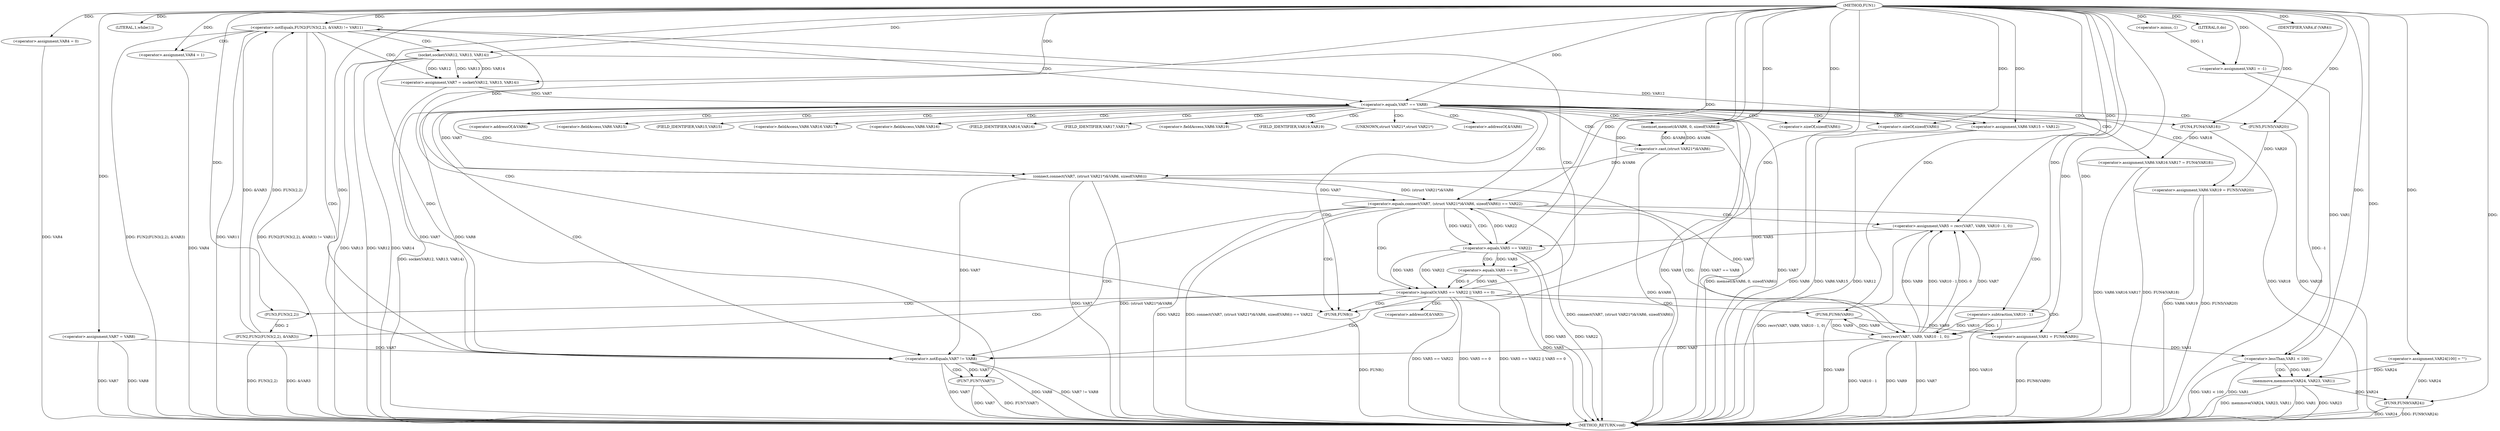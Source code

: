 digraph FUN1 {  
"1000100" [label = "(METHOD,FUN1)" ]
"1000242" [label = "(METHOD_RETURN,void)" ]
"1000103" [label = "(<operator>.assignment,VAR1 = -1)" ]
"1000105" [label = "(<operator>.minus,-1)" ]
"1000108" [label = "(LITERAL,1,while(1))" ]
"1000113" [label = "(<operator>.assignment,VAR4 = 0)" ]
"1000119" [label = "(<operator>.assignment,VAR7 = VAR8)" ]
"1000126" [label = "(<operator>.notEquals,FUN2(FUN3(2,2), &VAR3) != VAR11)" ]
"1000127" [label = "(FUN2,FUN2(FUN3(2,2), &VAR3))" ]
"1000128" [label = "(FUN3,FUN3(2,2))" ]
"1000136" [label = "(<operator>.assignment,VAR4 = 1)" ]
"1000139" [label = "(<operator>.assignment,VAR7 = socket(VAR12, VAR13, VAR14))" ]
"1000141" [label = "(socket,socket(VAR12, VAR13, VAR14))" ]
"1000146" [label = "(<operator>.equals,VAR7 == VAR8)" ]
"1000151" [label = "(memset,memset(&VAR6, 0, sizeof(VAR6)))" ]
"1000155" [label = "(<operator>.sizeOf,sizeof(VAR6))" ]
"1000157" [label = "(<operator>.assignment,VAR6.VAR15 = VAR12)" ]
"1000162" [label = "(<operator>.assignment,VAR6.VAR16.VAR17 = FUN4(VAR18))" ]
"1000168" [label = "(FUN4,FUN4(VAR18))" ]
"1000170" [label = "(<operator>.assignment,VAR6.VAR19 = FUN5(VAR20))" ]
"1000174" [label = "(FUN5,FUN5(VAR20))" ]
"1000177" [label = "(<operator>.equals,connect(VAR7, (struct VAR21*)&VAR6, sizeof(VAR6)) == VAR22)" ]
"1000178" [label = "(connect,connect(VAR7, (struct VAR21*)&VAR6, sizeof(VAR6)))" ]
"1000180" [label = "(<operator>.cast,(struct VAR21*)&VAR6)" ]
"1000184" [label = "(<operator>.sizeOf,sizeof(VAR6))" ]
"1000189" [label = "(<operator>.assignment,VAR5 = recv(VAR7, VAR9, VAR10 - 1, 0))" ]
"1000191" [label = "(recv,recv(VAR7, VAR9, VAR10 - 1, 0))" ]
"1000194" [label = "(<operator>.subtraction,VAR10 - 1)" ]
"1000199" [label = "(<operator>.logicalOr,VAR5 == VAR22 || VAR5 == 0)" ]
"1000200" [label = "(<operator>.equals,VAR5 == VAR22)" ]
"1000203" [label = "(<operator>.equals,VAR5 == 0)" ]
"1000208" [label = "(<operator>.assignment,VAR1 = FUN6(VAR9))" ]
"1000210" [label = "(FUN6,FUN6(VAR9))" ]
"1000212" [label = "(LITERAL,0,do)" ]
"1000214" [label = "(<operator>.notEquals,VAR7 != VAR8)" ]
"1000218" [label = "(FUN7,FUN7(VAR7))" ]
"1000221" [label = "(IDENTIFIER,VAR4,if (VAR4))" ]
"1000223" [label = "(FUN8,FUN8())" ]
"1000228" [label = "(<operator>.assignment,VAR24[100] = \"\")" ]
"1000232" [label = "(<operator>.lessThan,VAR1 < 100)" ]
"1000236" [label = "(memmove,memmove(VAR24, VAR23, VAR1))" ]
"1000240" [label = "(FUN9,FUN9(VAR24))" ]
"1000131" [label = "(<operator>.addressOf,&VAR3)" ]
"1000152" [label = "(<operator>.addressOf,&VAR6)" ]
"1000158" [label = "(<operator>.fieldAccess,VAR6.VAR15)" ]
"1000160" [label = "(FIELD_IDENTIFIER,VAR15,VAR15)" ]
"1000163" [label = "(<operator>.fieldAccess,VAR6.VAR16.VAR17)" ]
"1000164" [label = "(<operator>.fieldAccess,VAR6.VAR16)" ]
"1000166" [label = "(FIELD_IDENTIFIER,VAR16,VAR16)" ]
"1000167" [label = "(FIELD_IDENTIFIER,VAR17,VAR17)" ]
"1000171" [label = "(<operator>.fieldAccess,VAR6.VAR19)" ]
"1000173" [label = "(FIELD_IDENTIFIER,VAR19,VAR19)" ]
"1000181" [label = "(UNKNOWN,struct VAR21*,struct VAR21*)" ]
"1000182" [label = "(<operator>.addressOf,&VAR6)" ]
  "1000141" -> "1000242"  [ label = "DDG: VAR12"] 
  "1000223" -> "1000242"  [ label = "DDG: FUN8()"] 
  "1000184" -> "1000242"  [ label = "DDG: VAR6"] 
  "1000168" -> "1000242"  [ label = "DDG: VAR18"] 
  "1000178" -> "1000242"  [ label = "DDG: VAR7"] 
  "1000126" -> "1000242"  [ label = "DDG: FUN2(FUN3(2,2), &VAR3)"] 
  "1000126" -> "1000242"  [ label = "DDG: VAR11"] 
  "1000127" -> "1000242"  [ label = "DDG: FUN3(2,2)"] 
  "1000180" -> "1000242"  [ label = "DDG: &VAR6"] 
  "1000177" -> "1000242"  [ label = "DDG: connect(VAR7, (struct VAR21*)&VAR6, sizeof(VAR6))"] 
  "1000162" -> "1000242"  [ label = "DDG: FUN4(VAR18)"] 
  "1000177" -> "1000242"  [ label = "DDG: VAR22"] 
  "1000126" -> "1000242"  [ label = "DDG: FUN2(FUN3(2,2), &VAR3) != VAR11"] 
  "1000191" -> "1000242"  [ label = "DDG: VAR10 - 1"] 
  "1000200" -> "1000242"  [ label = "DDG: VAR5"] 
  "1000208" -> "1000242"  [ label = "DDG: FUN6(VAR9)"] 
  "1000236" -> "1000242"  [ label = "DDG: memmove(VAR24, VAR23, VAR1)"] 
  "1000151" -> "1000242"  [ label = "DDG: memset(&VAR6, 0, sizeof(VAR6))"] 
  "1000236" -> "1000242"  [ label = "DDG: VAR1"] 
  "1000232" -> "1000242"  [ label = "DDG: VAR1"] 
  "1000199" -> "1000242"  [ label = "DDG: VAR5 == VAR22"] 
  "1000214" -> "1000242"  [ label = "DDG: VAR8"] 
  "1000103" -> "1000242"  [ label = "DDG: -1"] 
  "1000218" -> "1000242"  [ label = "DDG: VAR7"] 
  "1000240" -> "1000242"  [ label = "DDG: FUN9(VAR24)"] 
  "1000214" -> "1000242"  [ label = "DDG: VAR7 != VAR8"] 
  "1000236" -> "1000242"  [ label = "DDG: VAR23"] 
  "1000113" -> "1000242"  [ label = "DDG: VAR4"] 
  "1000139" -> "1000242"  [ label = "DDG: socket(VAR12, VAR13, VAR14)"] 
  "1000194" -> "1000242"  [ label = "DDG: VAR10"] 
  "1000141" -> "1000242"  [ label = "DDG: VAR14"] 
  "1000157" -> "1000242"  [ label = "DDG: VAR6.VAR15"] 
  "1000189" -> "1000242"  [ label = "DDG: recv(VAR7, VAR9, VAR10 - 1, 0)"] 
  "1000119" -> "1000242"  [ label = "DDG: VAR8"] 
  "1000178" -> "1000242"  [ label = "DDG: (struct VAR21*)&VAR6"] 
  "1000218" -> "1000242"  [ label = "DDG: FUN7(VAR7)"] 
  "1000199" -> "1000242"  [ label = "DDG: VAR5 == 0"] 
  "1000146" -> "1000242"  [ label = "DDG: VAR8"] 
  "1000199" -> "1000242"  [ label = "DDG: VAR5 == VAR22 || VAR5 == 0"] 
  "1000232" -> "1000242"  [ label = "DDG: VAR1 < 100"] 
  "1000191" -> "1000242"  [ label = "DDG: VAR9"] 
  "1000210" -> "1000242"  [ label = "DDG: VAR9"] 
  "1000119" -> "1000242"  [ label = "DDG: VAR7"] 
  "1000141" -> "1000242"  [ label = "DDG: VAR13"] 
  "1000170" -> "1000242"  [ label = "DDG: VAR6.VAR19"] 
  "1000214" -> "1000242"  [ label = "DDG: VAR7"] 
  "1000177" -> "1000242"  [ label = "DDG: connect(VAR7, (struct VAR21*)&VAR6, sizeof(VAR6)) == VAR22"] 
  "1000162" -> "1000242"  [ label = "DDG: VAR6.VAR16.VAR17"] 
  "1000146" -> "1000242"  [ label = "DDG: VAR7 == VAR8"] 
  "1000240" -> "1000242"  [ label = "DDG: VAR24"] 
  "1000146" -> "1000242"  [ label = "DDG: VAR7"] 
  "1000157" -> "1000242"  [ label = "DDG: VAR12"] 
  "1000191" -> "1000242"  [ label = "DDG: VAR7"] 
  "1000170" -> "1000242"  [ label = "DDG: FUN5(VAR20)"] 
  "1000136" -> "1000242"  [ label = "DDG: VAR4"] 
  "1000174" -> "1000242"  [ label = "DDG: VAR20"] 
  "1000203" -> "1000242"  [ label = "DDG: VAR5"] 
  "1000127" -> "1000242"  [ label = "DDG: &VAR3"] 
  "1000200" -> "1000242"  [ label = "DDG: VAR22"] 
  "1000105" -> "1000103"  [ label = "DDG: 1"] 
  "1000100" -> "1000103"  [ label = "DDG: "] 
  "1000100" -> "1000105"  [ label = "DDG: "] 
  "1000100" -> "1000108"  [ label = "DDG: "] 
  "1000100" -> "1000113"  [ label = "DDG: "] 
  "1000100" -> "1000119"  [ label = "DDG: "] 
  "1000127" -> "1000126"  [ label = "DDG: FUN3(2,2)"] 
  "1000127" -> "1000126"  [ label = "DDG: &VAR3"] 
  "1000128" -> "1000127"  [ label = "DDG: 2"] 
  "1000100" -> "1000128"  [ label = "DDG: "] 
  "1000100" -> "1000126"  [ label = "DDG: "] 
  "1000100" -> "1000136"  [ label = "DDG: "] 
  "1000141" -> "1000139"  [ label = "DDG: VAR12"] 
  "1000141" -> "1000139"  [ label = "DDG: VAR13"] 
  "1000141" -> "1000139"  [ label = "DDG: VAR14"] 
  "1000100" -> "1000139"  [ label = "DDG: "] 
  "1000100" -> "1000141"  [ label = "DDG: "] 
  "1000139" -> "1000146"  [ label = "DDG: VAR7"] 
  "1000100" -> "1000146"  [ label = "DDG: "] 
  "1000180" -> "1000151"  [ label = "DDG: &VAR6"] 
  "1000100" -> "1000151"  [ label = "DDG: "] 
  "1000100" -> "1000155"  [ label = "DDG: "] 
  "1000141" -> "1000157"  [ label = "DDG: VAR12"] 
  "1000100" -> "1000157"  [ label = "DDG: "] 
  "1000168" -> "1000162"  [ label = "DDG: VAR18"] 
  "1000100" -> "1000168"  [ label = "DDG: "] 
  "1000174" -> "1000170"  [ label = "DDG: VAR20"] 
  "1000100" -> "1000174"  [ label = "DDG: "] 
  "1000178" -> "1000177"  [ label = "DDG: VAR7"] 
  "1000178" -> "1000177"  [ label = "DDG: (struct VAR21*)&VAR6"] 
  "1000146" -> "1000178"  [ label = "DDG: VAR7"] 
  "1000100" -> "1000178"  [ label = "DDG: "] 
  "1000180" -> "1000178"  [ label = "DDG: &VAR6"] 
  "1000151" -> "1000180"  [ label = "DDG: &VAR6"] 
  "1000100" -> "1000184"  [ label = "DDG: "] 
  "1000200" -> "1000177"  [ label = "DDG: VAR22"] 
  "1000100" -> "1000177"  [ label = "DDG: "] 
  "1000191" -> "1000189"  [ label = "DDG: VAR7"] 
  "1000191" -> "1000189"  [ label = "DDG: VAR9"] 
  "1000191" -> "1000189"  [ label = "DDG: VAR10 - 1"] 
  "1000191" -> "1000189"  [ label = "DDG: 0"] 
  "1000100" -> "1000189"  [ label = "DDG: "] 
  "1000178" -> "1000191"  [ label = "DDG: VAR7"] 
  "1000100" -> "1000191"  [ label = "DDG: "] 
  "1000210" -> "1000191"  [ label = "DDG: VAR9"] 
  "1000194" -> "1000191"  [ label = "DDG: VAR10"] 
  "1000194" -> "1000191"  [ label = "DDG: 1"] 
  "1000100" -> "1000194"  [ label = "DDG: "] 
  "1000200" -> "1000199"  [ label = "DDG: VAR5"] 
  "1000200" -> "1000199"  [ label = "DDG: VAR22"] 
  "1000189" -> "1000200"  [ label = "DDG: VAR5"] 
  "1000100" -> "1000200"  [ label = "DDG: "] 
  "1000177" -> "1000200"  [ label = "DDG: VAR22"] 
  "1000203" -> "1000199"  [ label = "DDG: VAR5"] 
  "1000203" -> "1000199"  [ label = "DDG: 0"] 
  "1000200" -> "1000203"  [ label = "DDG: VAR5"] 
  "1000100" -> "1000203"  [ label = "DDG: "] 
  "1000210" -> "1000208"  [ label = "DDG: VAR9"] 
  "1000100" -> "1000208"  [ label = "DDG: "] 
  "1000191" -> "1000210"  [ label = "DDG: VAR9"] 
  "1000100" -> "1000210"  [ label = "DDG: "] 
  "1000100" -> "1000212"  [ label = "DDG: "] 
  "1000178" -> "1000214"  [ label = "DDG: VAR7"] 
  "1000119" -> "1000214"  [ label = "DDG: VAR7"] 
  "1000146" -> "1000214"  [ label = "DDG: VAR7"] 
  "1000191" -> "1000214"  [ label = "DDG: VAR7"] 
  "1000100" -> "1000214"  [ label = "DDG: "] 
  "1000146" -> "1000214"  [ label = "DDG: VAR8"] 
  "1000214" -> "1000218"  [ label = "DDG: VAR7"] 
  "1000100" -> "1000218"  [ label = "DDG: "] 
  "1000100" -> "1000221"  [ label = "DDG: "] 
  "1000100" -> "1000223"  [ label = "DDG: "] 
  "1000100" -> "1000228"  [ label = "DDG: "] 
  "1000208" -> "1000232"  [ label = "DDG: VAR1"] 
  "1000103" -> "1000232"  [ label = "DDG: VAR1"] 
  "1000100" -> "1000232"  [ label = "DDG: "] 
  "1000228" -> "1000236"  [ label = "DDG: VAR24"] 
  "1000100" -> "1000236"  [ label = "DDG: "] 
  "1000232" -> "1000236"  [ label = "DDG: VAR1"] 
  "1000236" -> "1000240"  [ label = "DDG: VAR24"] 
  "1000228" -> "1000240"  [ label = "DDG: VAR24"] 
  "1000100" -> "1000240"  [ label = "DDG: "] 
  "1000126" -> "1000141"  [ label = "CDG: "] 
  "1000126" -> "1000139"  [ label = "CDG: "] 
  "1000126" -> "1000146"  [ label = "CDG: "] 
  "1000126" -> "1000136"  [ label = "CDG: "] 
  "1000126" -> "1000214"  [ label = "CDG: "] 
  "1000126" -> "1000223"  [ label = "CDG: "] 
  "1000146" -> "1000164"  [ label = "CDG: "] 
  "1000146" -> "1000174"  [ label = "CDG: "] 
  "1000146" -> "1000182"  [ label = "CDG: "] 
  "1000146" -> "1000166"  [ label = "CDG: "] 
  "1000146" -> "1000180"  [ label = "CDG: "] 
  "1000146" -> "1000157"  [ label = "CDG: "] 
  "1000146" -> "1000167"  [ label = "CDG: "] 
  "1000146" -> "1000151"  [ label = "CDG: "] 
  "1000146" -> "1000160"  [ label = "CDG: "] 
  "1000146" -> "1000152"  [ label = "CDG: "] 
  "1000146" -> "1000163"  [ label = "CDG: "] 
  "1000146" -> "1000168"  [ label = "CDG: "] 
  "1000146" -> "1000178"  [ label = "CDG: "] 
  "1000146" -> "1000173"  [ label = "CDG: "] 
  "1000146" -> "1000158"  [ label = "CDG: "] 
  "1000146" -> "1000155"  [ label = "CDG: "] 
  "1000146" -> "1000170"  [ label = "CDG: "] 
  "1000146" -> "1000171"  [ label = "CDG: "] 
  "1000146" -> "1000184"  [ label = "CDG: "] 
  "1000146" -> "1000177"  [ label = "CDG: "] 
  "1000146" -> "1000162"  [ label = "CDG: "] 
  "1000146" -> "1000181"  [ label = "CDG: "] 
  "1000146" -> "1000214"  [ label = "CDG: "] 
  "1000146" -> "1000223"  [ label = "CDG: "] 
  "1000177" -> "1000200"  [ label = "CDG: "] 
  "1000177" -> "1000191"  [ label = "CDG: "] 
  "1000177" -> "1000199"  [ label = "CDG: "] 
  "1000177" -> "1000194"  [ label = "CDG: "] 
  "1000177" -> "1000189"  [ label = "CDG: "] 
  "1000177" -> "1000214"  [ label = "CDG: "] 
  "1000177" -> "1000223"  [ label = "CDG: "] 
  "1000199" -> "1000208"  [ label = "CDG: "] 
  "1000199" -> "1000210"  [ label = "CDG: "] 
  "1000199" -> "1000127"  [ label = "CDG: "] 
  "1000199" -> "1000128"  [ label = "CDG: "] 
  "1000199" -> "1000214"  [ label = "CDG: "] 
  "1000199" -> "1000126"  [ label = "CDG: "] 
  "1000199" -> "1000131"  [ label = "CDG: "] 
  "1000199" -> "1000223"  [ label = "CDG: "] 
  "1000200" -> "1000203"  [ label = "CDG: "] 
  "1000214" -> "1000218"  [ label = "CDG: "] 
  "1000232" -> "1000236"  [ label = "CDG: "] 
}
